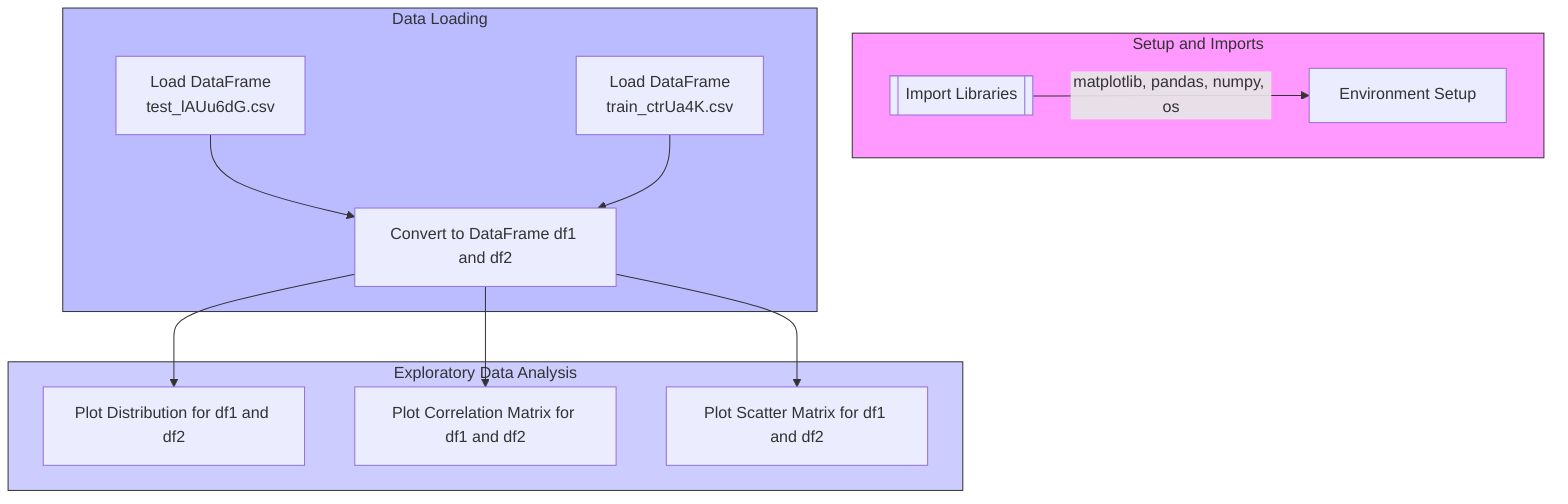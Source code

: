 flowchart TD

subgraph setup["Setup and Imports"]
  A1[["Import Libraries"]] -->|"matplotlib, pandas, numpy, os"| A["Environment Setup"]
end

subgraph dataLoading["Data Loading"]
    B1["Load DataFrame\n test_lAUu6dG.csv"]
    B2["Load DataFrame\n train_ctrUa4K.csv"]
    B3["Convert to DataFrame df1 and df2"]
    B1 --> B3
    B2 --> B3
end

subgraph exploratoryAnalysis["Exploratory Data Analysis"]
    C1["Plot Distribution for df1 and df2"]
    C2["Plot Correlation Matrix for df1 and df2"]
    C3["Plot Scatter Matrix for df1 and df2"]
    B3 --> C1
    B3 --> C2
    B3 --> C3
end

style setup fill:#f9f,stroke:#333,stroke-width:1px;
style dataLoading fill:#bbf,stroke:#333,stroke-width:1px;
style exploratoryAnalysis fill:#ccf,stroke:#333,stroke-width:1px;